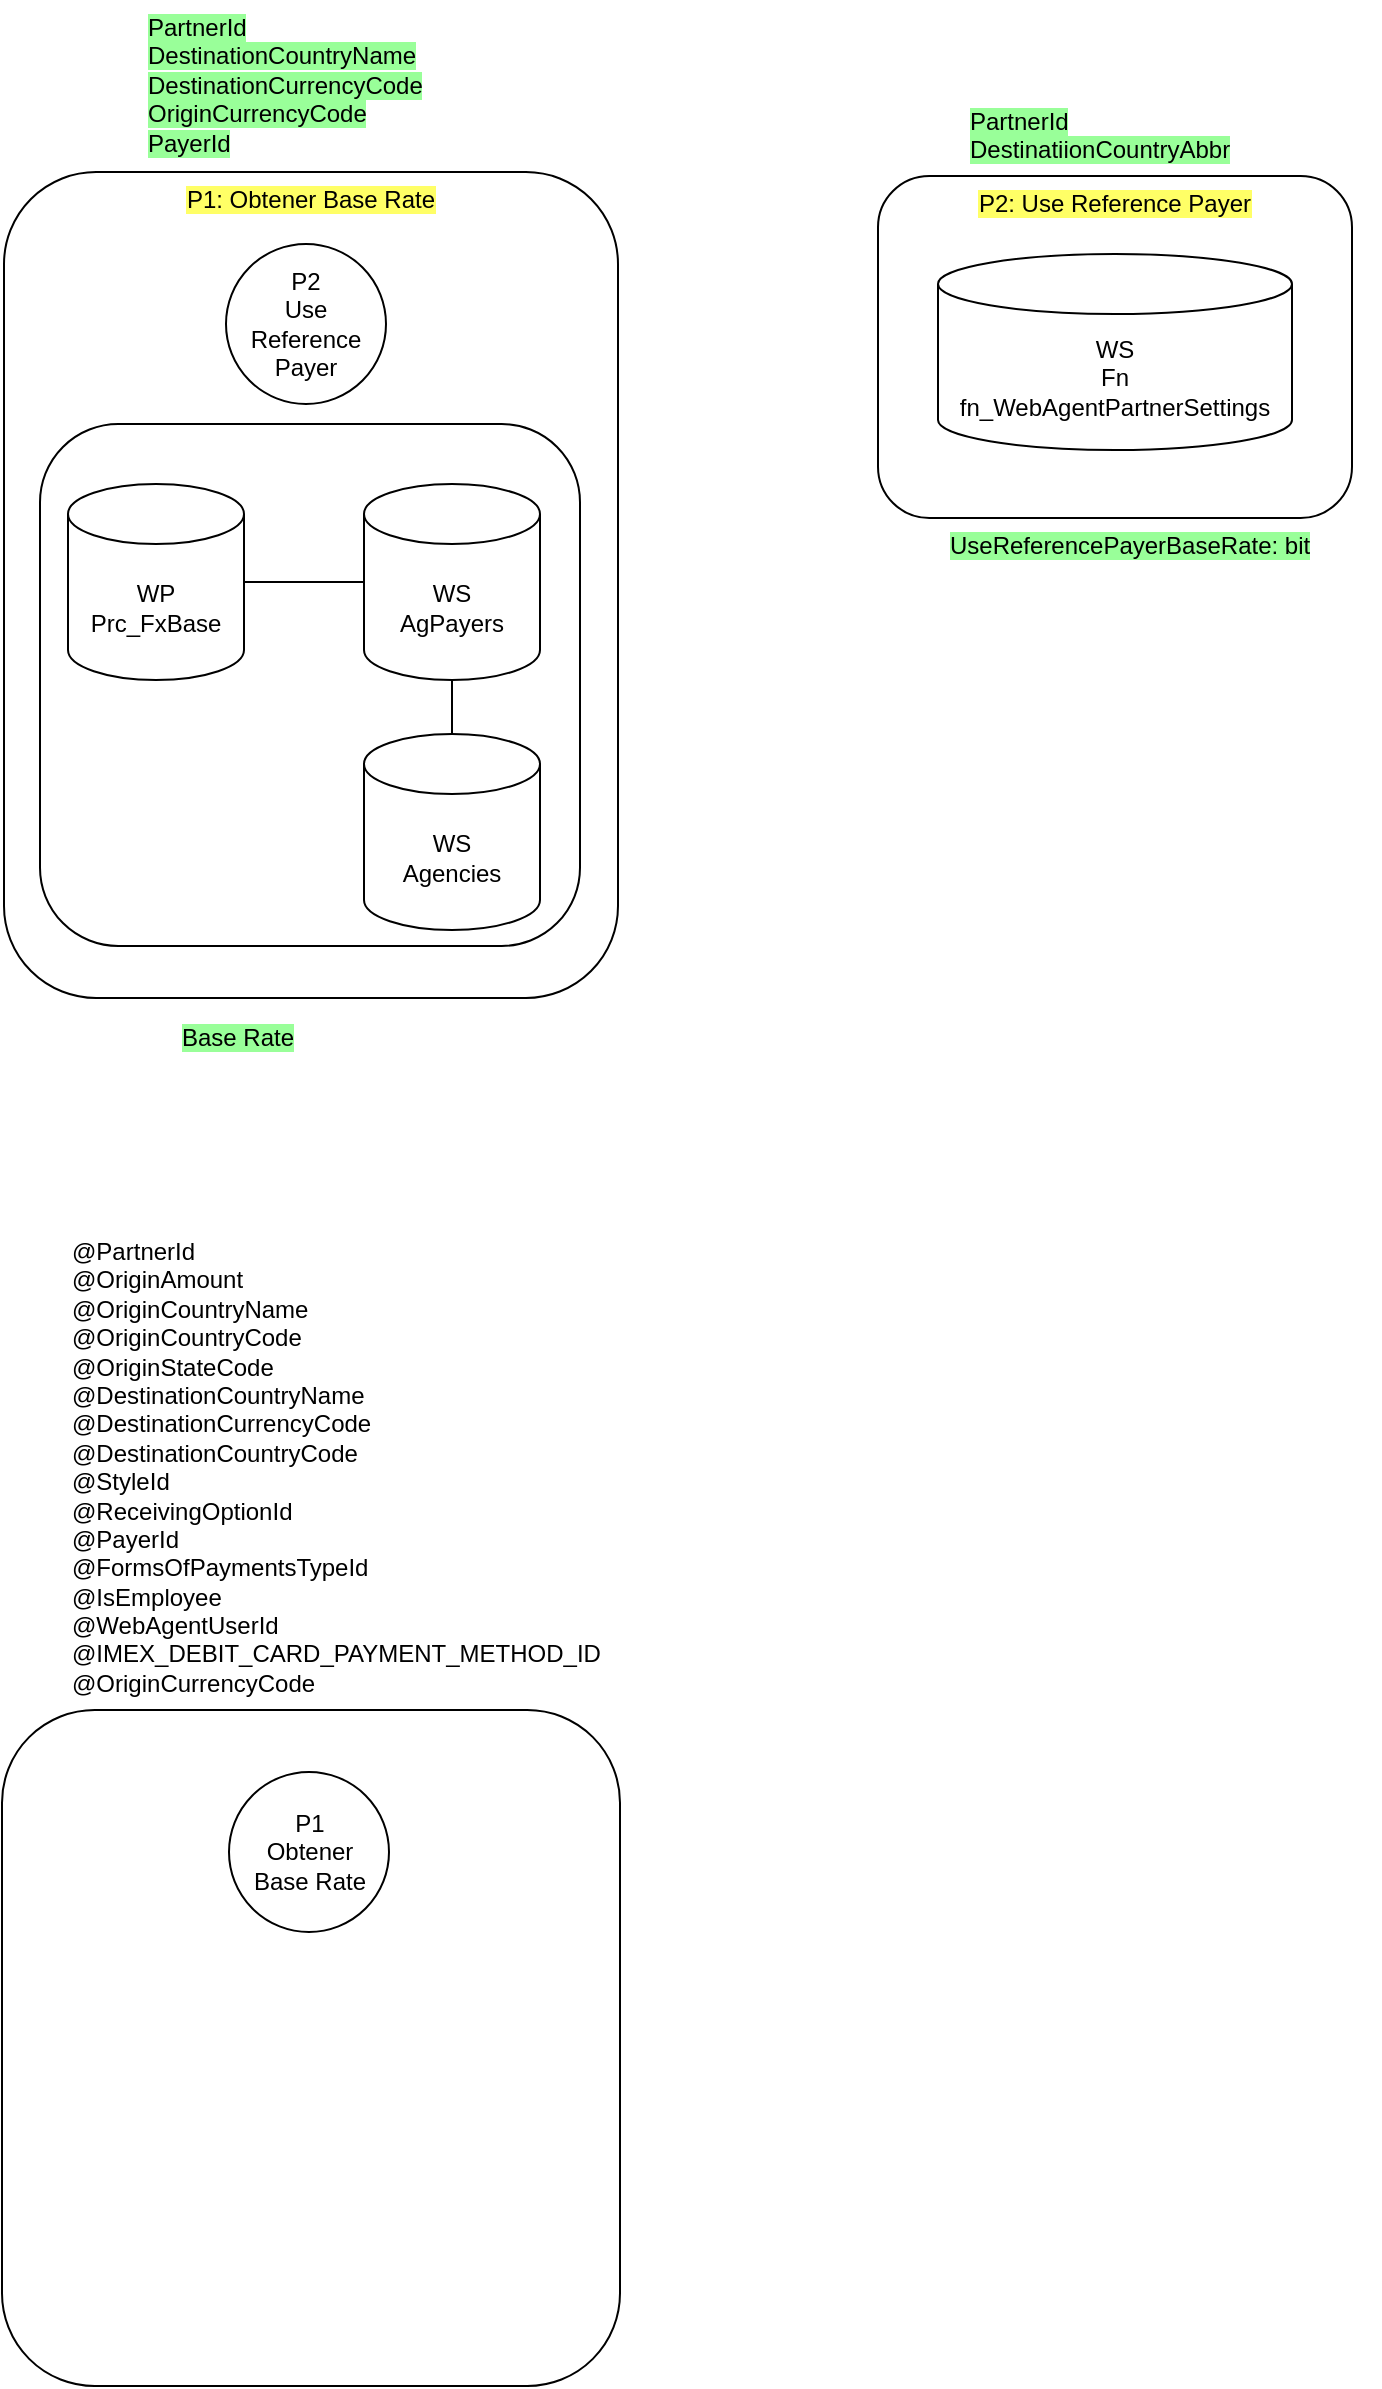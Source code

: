 <mxfile version="22.1.21" type="github">
  <diagram name="Página-1" id="Z9ccmkdessQVMvPRhgoj">
    <mxGraphModel dx="1034" dy="1138" grid="0" gridSize="10" guides="1" tooltips="1" connect="1" arrows="1" fold="1" page="0" pageScale="1" pageWidth="827" pageHeight="1169" math="0" shadow="0">
      <root>
        <mxCell id="0" />
        <mxCell id="1" parent="0" />
        <mxCell id="2KvOPoVdGtIPZ7EIpbnL-21" value="" style="rounded=1;whiteSpace=wrap;html=1;" vertex="1" parent="1">
          <mxGeometry x="528" y="685" width="309" height="338" as="geometry" />
        </mxCell>
        <mxCell id="2KvOPoVdGtIPZ7EIpbnL-22" value="" style="group" vertex="1" connectable="0" parent="1">
          <mxGeometry x="966" y="-123" width="251" height="251" as="geometry" />
        </mxCell>
        <mxCell id="2KvOPoVdGtIPZ7EIpbnL-17" value="&lt;span style=&quot;background-color: rgb(255, 255, 102);&quot;&gt;P2: Use Reference Payer&lt;/span&gt;" style="rounded=1;whiteSpace=wrap;html=1;verticalAlign=top;" vertex="1" parent="2KvOPoVdGtIPZ7EIpbnL-22">
          <mxGeometry y="41" width="237" height="171" as="geometry" />
        </mxCell>
        <mxCell id="2KvOPoVdGtIPZ7EIpbnL-18" value="WS&lt;br&gt;Fn&lt;br&gt;fn_WebAgentPartnerSettings" style="shape=cylinder3;whiteSpace=wrap;html=1;boundedLbl=1;backgroundOutline=1;size=15;" vertex="1" parent="2KvOPoVdGtIPZ7EIpbnL-22">
          <mxGeometry x="30" y="80" width="177" height="98" as="geometry" />
        </mxCell>
        <mxCell id="2KvOPoVdGtIPZ7EIpbnL-19" value="&lt;span style=&quot;background-color: rgb(153, 255, 153);&quot;&gt;PartnerId&lt;br&gt;DestinatiionCountryAbbr&lt;/span&gt;" style="text;strokeColor=none;fillColor=none;align=left;verticalAlign=top;spacingLeft=4;spacingRight=4;overflow=hidden;points=[[0,0.5],[1,0.5]];portConstraint=eastwest;rotatable=0;whiteSpace=wrap;html=1;" vertex="1" parent="2KvOPoVdGtIPZ7EIpbnL-22">
          <mxGeometry x="40" width="211" height="39" as="geometry" />
        </mxCell>
        <mxCell id="2KvOPoVdGtIPZ7EIpbnL-20" value="&lt;span style=&quot;background-color: rgb(153, 255, 153);&quot;&gt;UseReferencePayerBaseRate: bit&lt;/span&gt;" style="text;strokeColor=none;fillColor=none;align=left;verticalAlign=top;spacingLeft=4;spacingRight=4;overflow=hidden;points=[[0,0.5],[1,0.5]];portConstraint=eastwest;rotatable=0;whiteSpace=wrap;html=1;" vertex="1" parent="2KvOPoVdGtIPZ7EIpbnL-22">
          <mxGeometry x="30" y="212" width="211" height="39" as="geometry" />
        </mxCell>
        <mxCell id="2KvOPoVdGtIPZ7EIpbnL-23" value="" style="group" vertex="1" connectable="0" parent="1">
          <mxGeometry x="529" y="-170" width="307" height="545" as="geometry" />
        </mxCell>
        <mxCell id="2KvOPoVdGtIPZ7EIpbnL-9" value="&lt;span style=&quot;background-color: rgb(255, 255, 102);&quot;&gt;P1: Obtener Base Rate&lt;/span&gt;" style="rounded=1;whiteSpace=wrap;html=1;verticalAlign=top;align=center;" vertex="1" parent="2KvOPoVdGtIPZ7EIpbnL-23">
          <mxGeometry y="86" width="307" height="413" as="geometry" />
        </mxCell>
        <mxCell id="2KvOPoVdGtIPZ7EIpbnL-12" value="&lt;span style=&quot;background-color: rgb(153, 255, 153);&quot;&gt;PartnerId&lt;br&gt;DestinationCountryName&lt;br&gt;DestinationCurrencyCode&lt;br&gt;OriginCurrencyCode&lt;br&gt;PayerId&lt;/span&gt;" style="text;strokeColor=none;fillColor=none;align=left;verticalAlign=top;spacingLeft=4;spacingRight=4;overflow=hidden;points=[[0,0.5],[1,0.5]];portConstraint=eastwest;rotatable=0;whiteSpace=wrap;html=1;" vertex="1" parent="2KvOPoVdGtIPZ7EIpbnL-23">
          <mxGeometry x="66" width="211" height="88" as="geometry" />
        </mxCell>
        <mxCell id="2KvOPoVdGtIPZ7EIpbnL-14" value="&lt;span style=&quot;background-color: rgb(153, 255, 153);&quot;&gt;Base Rate&lt;/span&gt;" style="text;strokeColor=none;fillColor=none;align=left;verticalAlign=top;spacingLeft=4;spacingRight=4;overflow=hidden;points=[[0,0.5],[1,0.5]];portConstraint=eastwest;rotatable=0;whiteSpace=wrap;html=1;" vertex="1" parent="2KvOPoVdGtIPZ7EIpbnL-23">
          <mxGeometry x="83" y="505" width="211" height="40" as="geometry" />
        </mxCell>
        <mxCell id="2KvOPoVdGtIPZ7EIpbnL-15" value="P2&lt;br&gt;Use Reference&lt;br&gt;Payer" style="ellipse;whiteSpace=wrap;html=1;aspect=fixed;" vertex="1" parent="2KvOPoVdGtIPZ7EIpbnL-23">
          <mxGeometry x="111" y="122" width="80" height="80" as="geometry" />
        </mxCell>
        <mxCell id="2KvOPoVdGtIPZ7EIpbnL-16" value="" style="rounded=1;whiteSpace=wrap;html=1;" vertex="1" parent="2KvOPoVdGtIPZ7EIpbnL-23">
          <mxGeometry x="18" y="212" width="270" height="261" as="geometry" />
        </mxCell>
        <mxCell id="2KvOPoVdGtIPZ7EIpbnL-2" value="WP&lt;br&gt;Prc_FxBase" style="shape=cylinder3;whiteSpace=wrap;html=1;boundedLbl=1;backgroundOutline=1;size=15;" vertex="1" parent="2KvOPoVdGtIPZ7EIpbnL-23">
          <mxGeometry x="32" y="242" width="88" height="98" as="geometry" />
        </mxCell>
        <mxCell id="2KvOPoVdGtIPZ7EIpbnL-6" value="" style="endArrow=none;html=1;rounded=0;entryX=0;entryY=0.5;entryDx=0;entryDy=0;entryPerimeter=0;exitX=1;exitY=0.5;exitDx=0;exitDy=0;exitPerimeter=0;" edge="1" parent="2KvOPoVdGtIPZ7EIpbnL-23" source="2KvOPoVdGtIPZ7EIpbnL-2" target="2KvOPoVdGtIPZ7EIpbnL-3">
          <mxGeometry width="50" height="50" relative="1" as="geometry">
            <mxPoint x="-150" y="568" as="sourcePoint" />
            <mxPoint x="-100" y="518" as="targetPoint" />
          </mxGeometry>
        </mxCell>
        <mxCell id="2KvOPoVdGtIPZ7EIpbnL-3" value="WS&lt;br&gt;AgPayers" style="shape=cylinder3;whiteSpace=wrap;html=1;boundedLbl=1;backgroundOutline=1;size=15;" vertex="1" parent="2KvOPoVdGtIPZ7EIpbnL-23">
          <mxGeometry x="180" y="242" width="88" height="98" as="geometry" />
        </mxCell>
        <mxCell id="2KvOPoVdGtIPZ7EIpbnL-8" value="" style="endArrow=none;html=1;rounded=0;entryX=0.5;entryY=1;entryDx=0;entryDy=0;entryPerimeter=0;exitX=0.5;exitY=0;exitDx=0;exitDy=0;exitPerimeter=0;" edge="1" parent="2KvOPoVdGtIPZ7EIpbnL-23" source="2KvOPoVdGtIPZ7EIpbnL-4" target="2KvOPoVdGtIPZ7EIpbnL-3">
          <mxGeometry width="50" height="50" relative="1" as="geometry">
            <mxPoint x="-150" y="568" as="sourcePoint" />
            <mxPoint x="-100" y="518" as="targetPoint" />
          </mxGeometry>
        </mxCell>
        <mxCell id="2KvOPoVdGtIPZ7EIpbnL-4" value="WS&lt;br&gt;Agencies" style="shape=cylinder3;whiteSpace=wrap;html=1;boundedLbl=1;backgroundOutline=1;size=15;" vertex="1" parent="2KvOPoVdGtIPZ7EIpbnL-23">
          <mxGeometry x="180" y="367" width="88" height="98" as="geometry" />
        </mxCell>
        <mxCell id="2KvOPoVdGtIPZ7EIpbnL-1" value="P1&lt;br&gt;Obtener&lt;br&gt;Base Rate" style="ellipse;whiteSpace=wrap;html=1;aspect=fixed;" vertex="1" parent="1">
          <mxGeometry x="641.5" y="716" width="80" height="80" as="geometry" />
        </mxCell>
        <mxCell id="2KvOPoVdGtIPZ7EIpbnL-24" value="@PartnerId&lt;br&gt;@OriginAmount&lt;br&gt;@OriginCountryName&lt;br&gt;@OriginCountryCode&lt;br&gt;@OriginStateCode&lt;br&gt;@DestinationCountryName&lt;br&gt;@DestinationCurrencyCode&lt;br&gt;@DestinationCountryCode&lt;br&gt;@StyleId&lt;br&gt;@ReceivingOptionId&lt;br&gt;@PayerId&lt;br&gt;@FormsOfPaymentsTypeId&lt;br&gt;@IsEmployee&lt;br&gt;@WebAgentUserId&lt;br&gt;@IMEX_DEBIT_CARD_PAYMENT_METHOD_ID&lt;br&gt;@OriginCurrencyCode" style="text;strokeColor=none;fillColor=none;align=left;verticalAlign=top;spacingLeft=4;spacingRight=4;overflow=hidden;points=[[0,0.5],[1,0.5]];portConstraint=eastwest;rotatable=0;whiteSpace=wrap;html=1;" vertex="1" parent="1">
          <mxGeometry x="557" y="442" width="292" height="251" as="geometry" />
        </mxCell>
      </root>
    </mxGraphModel>
  </diagram>
</mxfile>
